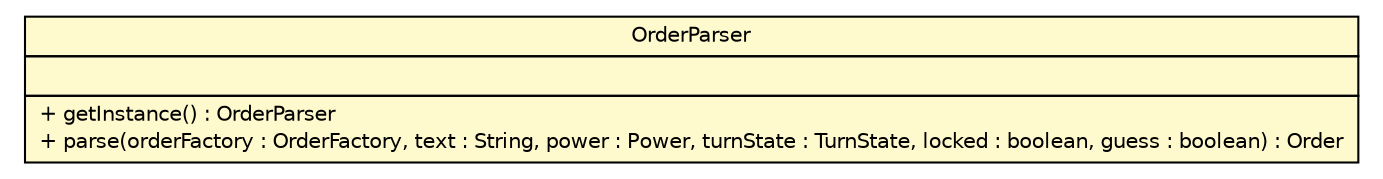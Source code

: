 #!/usr/local/bin/dot
#
# Class diagram 
# Generated by UMLGraph version 5.2 (http://www.umlgraph.org/)
#

digraph G {
	edge [fontname="Helvetica",fontsize=10,labelfontname="Helvetica",labelfontsize=10];
	node [fontname="Helvetica",fontsize=10,shape=plaintext];
	nodesep=0.25;
	ranksep=0.5;
	// dip.order.OrderParser
	c3368 [label=<<table title="dip.order.OrderParser" border="0" cellborder="1" cellspacing="0" cellpadding="2" port="p" bgcolor="lemonChiffon" href="./OrderParser.html">
		<tr><td><table border="0" cellspacing="0" cellpadding="1">
<tr><td align="center" balign="center"> OrderParser </td></tr>
		</table></td></tr>
		<tr><td><table border="0" cellspacing="0" cellpadding="1">
<tr><td align="left" balign="left">  </td></tr>
		</table></td></tr>
		<tr><td><table border="0" cellspacing="0" cellpadding="1">
<tr><td align="left" balign="left"> + getInstance() : OrderParser </td></tr>
<tr><td align="left" balign="left"> + parse(orderFactory : OrderFactory, text : String, power : Power, turnState : TurnState, locked : boolean, guess : boolean) : Order </td></tr>
		</table></td></tr>
		</table>>, fontname="Helvetica", fontcolor="black", fontsize=10.0];
}

